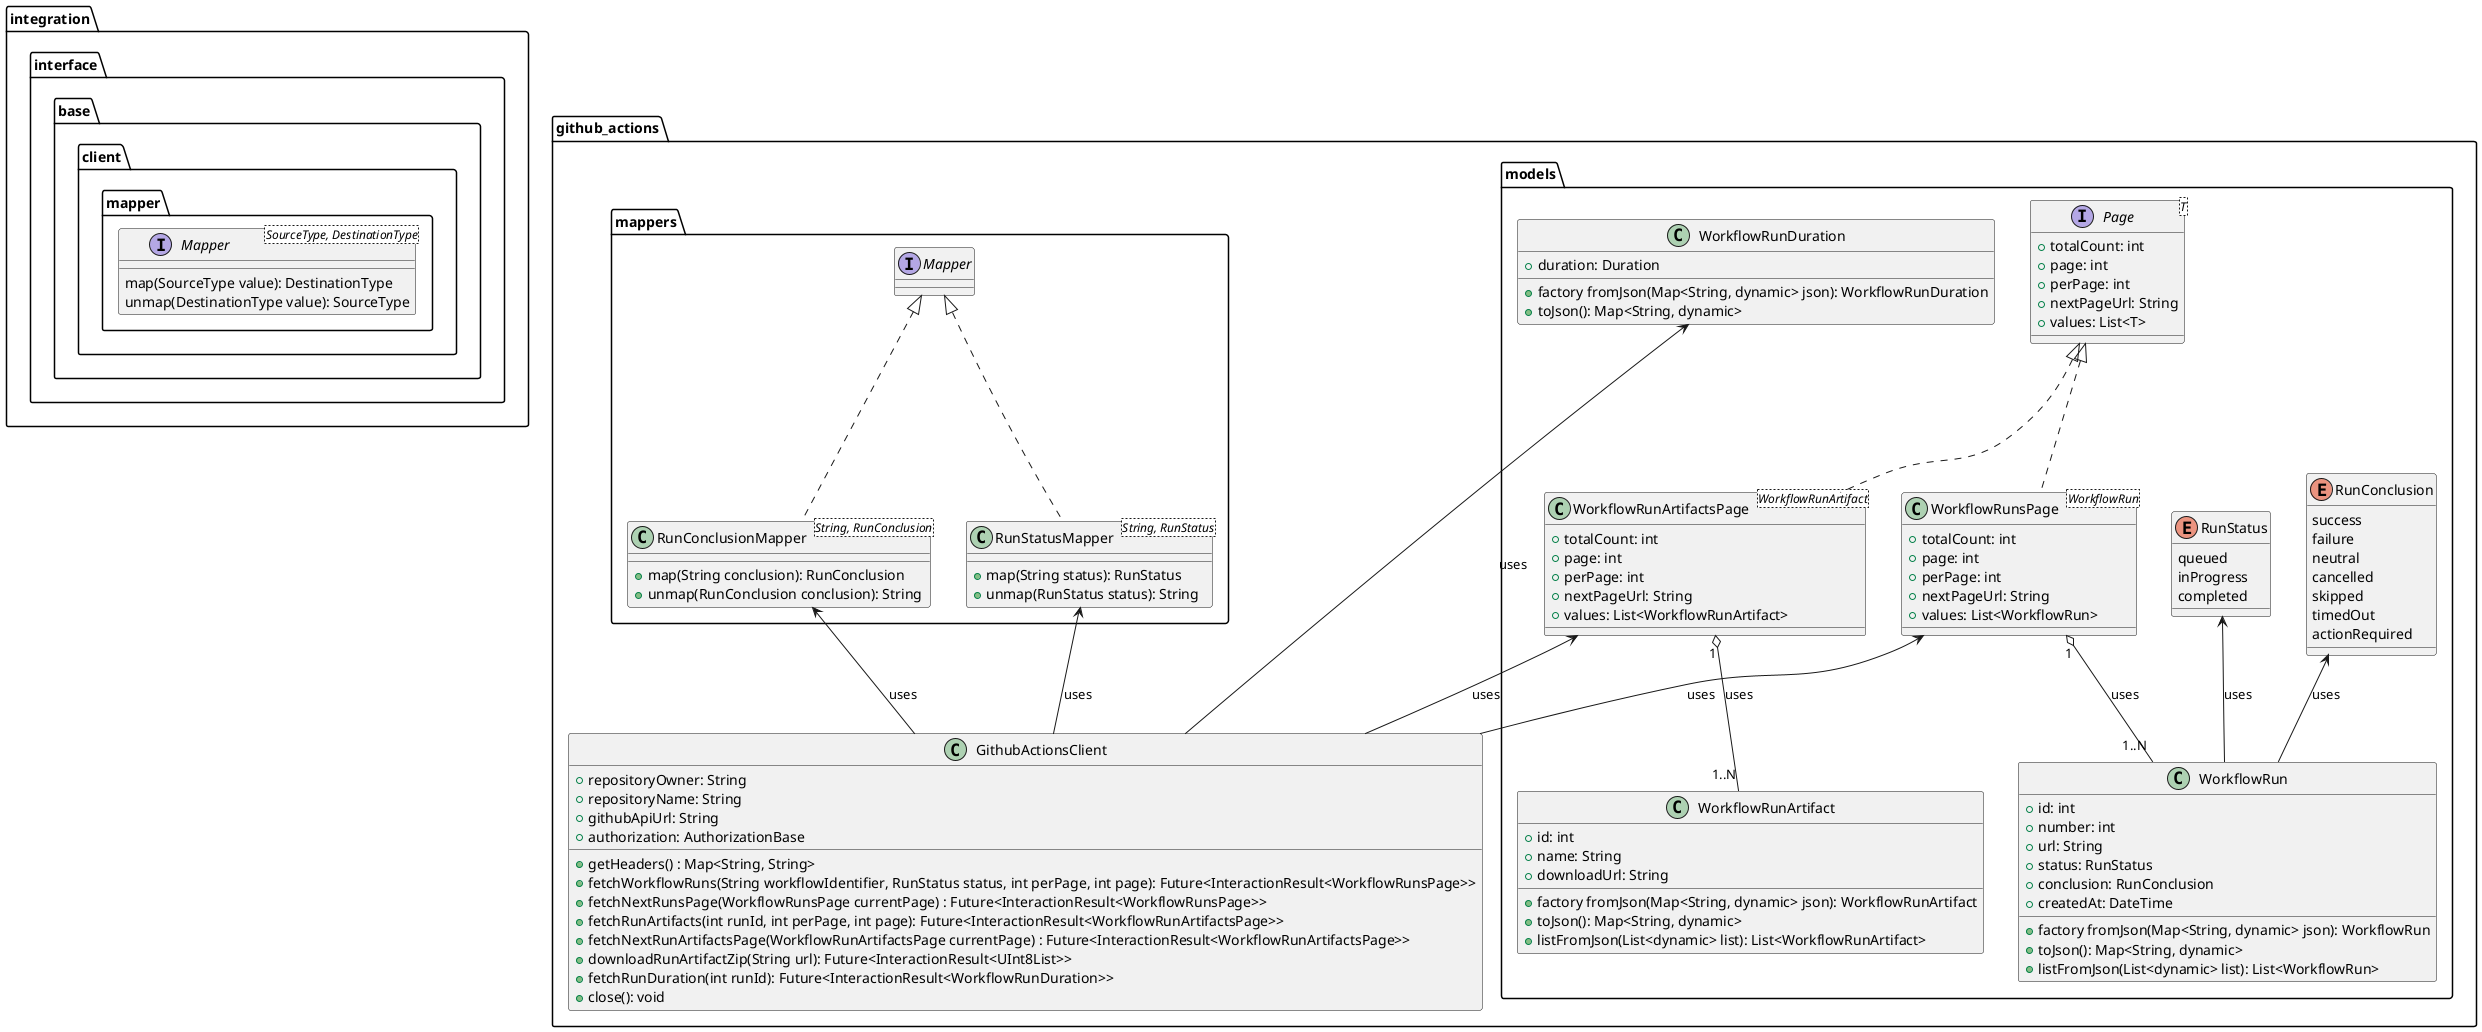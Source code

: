 @startuml github_actions_client_class_diagram

package integration.interface.base.client.mapper {
    interface Mapper<SourceType, DestinationType> {
        map(SourceType value): DestinationType
        unmap(DestinationType value): SourceType
    }
}

package github_actions {
    package models {
        interface Page<T> {
            + totalCount: int
            + page: int
            + perPage: int
            + nextPageUrl: String
            + values: List<T>
        }

        class WorkflowRunsPage<WorkflowRun> implements Page {
            + totalCount: int
            + page: int
            + perPage: int
            + nextPageUrl: String
            + values: List<WorkflowRun>
        }

        class WorkflowRunArtifactsPage<WorkflowRunArtifact> implements Page {
            + totalCount: int
            + page: int
            + perPage: int
            + nextPageUrl: String
            + values: List<WorkflowRunArtifact>
        }

        class WorkflowRun {
            + id: int
            + number: int
            + url: String
            + status: RunStatus
            + conclusion: RunConclusion
            + createdAt: DateTime

            + factory fromJson(Map<String, dynamic> json): WorkflowRun
            + toJson(): Map<String, dynamic>
            + listFromJson(List<dynamic> list): List<WorkflowRun>
        }

        class WorkflowRunArtifact {
            + id: int
            + name: String
            + downloadUrl: String

            + factory fromJson(Map<String, dynamic> json): WorkflowRunArtifact
            + toJson(): Map<String, dynamic>
            + listFromJson(List<dynamic> list): List<WorkflowRunArtifact>
        }

        class WorkflowRunDuration {
            + duration: Duration

            + factory fromJson(Map<String, dynamic> json): WorkflowRunDuration
            + toJson(): Map<String, dynamic>
        }


        enum RunStatus {
            queued
            inProgress
            completed
        }

        enum RunConclusion {
            success
            failure
            neutral
            cancelled
            skipped
            timedOut
            actionRequired
        }

    }

    package mappers {
        class RunConclusionMapper<String, RunConclusion> implements Mapper {
            + map(String conclusion): RunConclusion
            + unmap(RunConclusion conclusion): String
        }

        class RunStatusMapper<String, RunStatus> implements Mapper {
            + map(String status): RunStatus
            + unmap(RunStatus status): String
        }

    }


    class GithubActionsClient {
        + repositoryOwner: String
        + repositoryName: String
        + githubApiUrl: String
        + authorization: AuthorizationBase

        + getHeaders() : Map<String, String>
        + fetchWorkflowRuns(String workflowIdentifier, RunStatus status, int perPage, int page): Future<InteractionResult<WorkflowRunsPage>>
        + fetchNextRunsPage(WorkflowRunsPage currentPage) : Future<InteractionResult<WorkflowRunsPage>>
        + fetchRunArtifacts(int runId, int perPage, int page): Future<InteractionResult<WorkflowRunArtifactsPage>>
        + fetchNextRunArtifactsPage(WorkflowRunArtifactsPage currentPage) : Future<InteractionResult<WorkflowRunArtifactsPage>>
        + downloadRunArtifactZip(String url): Future<InteractionResult<UInt8List>>
        + fetchRunDuration(int runId): Future<InteractionResult<WorkflowRunDuration>>
        + close(): void
    }
}


WorkflowRunDuration <-- GithubActionsClient : uses
WorkflowRunsPage <-- GithubActionsClient : uses
WorkflowRunArtifactsPage <-- GithubActionsClient : uses
WorkflowRun "1..N" -up-o "1" WorkflowRunsPage : uses
WorkflowRunArtifact "1..N" -up-o "1" WorkflowRunArtifactsPage : uses
RunStatusMapper <-- GithubActionsClient : uses
RunConclusionMapper <-- GithubActionsClient : uses
RunConclusion <-- WorkflowRun : uses
RunStatus <-- WorkflowRun : uses

@enduml
